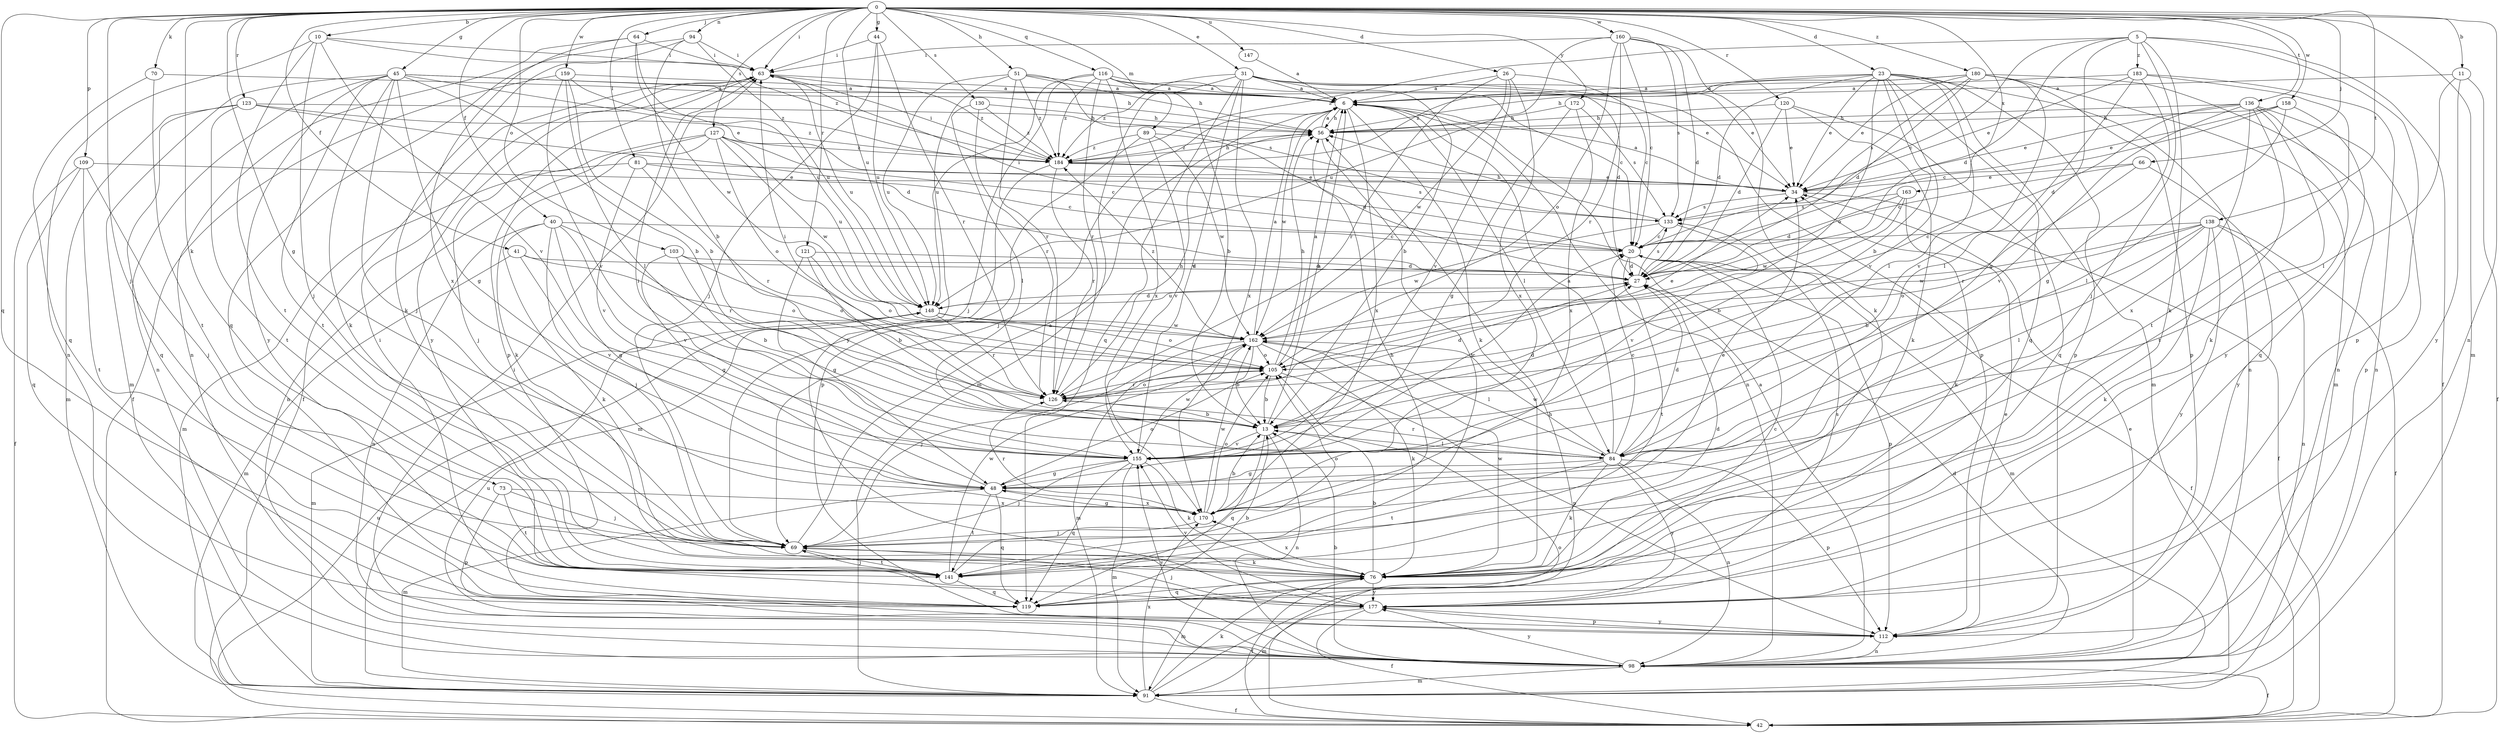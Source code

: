 strict digraph  {
0;
5;
6;
10;
11;
13;
20;
23;
26;
27;
31;
34;
40;
41;
42;
44;
45;
48;
51;
56;
63;
64;
66;
69;
70;
73;
76;
81;
84;
89;
91;
94;
98;
103;
105;
109;
112;
116;
119;
120;
121;
123;
126;
127;
130;
133;
136;
138;
141;
147;
148;
155;
158;
159;
160;
162;
163;
170;
172;
177;
180;
183;
184;
0 -> 10  [label=b];
0 -> 11  [label=b];
0 -> 23  [label=d];
0 -> 26  [label=d];
0 -> 31  [label=e];
0 -> 40  [label=f];
0 -> 41  [label=f];
0 -> 44  [label=g];
0 -> 45  [label=g];
0 -> 48  [label=g];
0 -> 51  [label=h];
0 -> 63  [label=i];
0 -> 64  [label=j];
0 -> 66  [label=j];
0 -> 69  [label=j];
0 -> 70  [label=k];
0 -> 73  [label=k];
0 -> 81  [label=l];
0 -> 89  [label=m];
0 -> 91  [label=m];
0 -> 94  [label=n];
0 -> 98  [label=n];
0 -> 103  [label=o];
0 -> 109  [label=p];
0 -> 116  [label=q];
0 -> 119  [label=q];
0 -> 120  [label=r];
0 -> 121  [label=r];
0 -> 123  [label=r];
0 -> 127  [label=s];
0 -> 130  [label=s];
0 -> 136  [label=t];
0 -> 138  [label=t];
0 -> 147  [label=u];
0 -> 148  [label=u];
0 -> 158  [label=w];
0 -> 159  [label=w];
0 -> 160  [label=w];
0 -> 163  [label=x];
0 -> 172  [label=y];
0 -> 180  [label=z];
5 -> 20  [label=c];
5 -> 27  [label=d];
5 -> 42  [label=f];
5 -> 48  [label=g];
5 -> 69  [label=j];
5 -> 76  [label=k];
5 -> 112  [label=p];
5 -> 183  [label=z];
5 -> 184  [label=z];
6 -> 56  [label=h];
6 -> 69  [label=j];
6 -> 76  [label=k];
6 -> 84  [label=l];
6 -> 98  [label=n];
6 -> 162  [label=w];
6 -> 170  [label=x];
10 -> 63  [label=i];
10 -> 69  [label=j];
10 -> 98  [label=n];
10 -> 141  [label=t];
10 -> 155  [label=v];
10 -> 184  [label=z];
11 -> 6  [label=a];
11 -> 42  [label=f];
11 -> 84  [label=l];
11 -> 177  [label=y];
13 -> 6  [label=a];
13 -> 27  [label=d];
13 -> 84  [label=l];
13 -> 98  [label=n];
13 -> 119  [label=q];
13 -> 155  [label=v];
20 -> 27  [label=d];
20 -> 42  [label=f];
20 -> 63  [label=i];
20 -> 91  [label=m];
20 -> 112  [label=p];
20 -> 141  [label=t];
23 -> 6  [label=a];
23 -> 13  [label=b];
23 -> 27  [label=d];
23 -> 34  [label=e];
23 -> 84  [label=l];
23 -> 91  [label=m];
23 -> 98  [label=n];
23 -> 105  [label=o];
23 -> 112  [label=p];
23 -> 119  [label=q];
23 -> 155  [label=v];
23 -> 184  [label=z];
26 -> 6  [label=a];
26 -> 20  [label=c];
26 -> 126  [label=r];
26 -> 155  [label=v];
26 -> 162  [label=w];
26 -> 170  [label=x];
27 -> 133  [label=s];
27 -> 148  [label=u];
31 -> 6  [label=a];
31 -> 13  [label=b];
31 -> 27  [label=d];
31 -> 34  [label=e];
31 -> 91  [label=m];
31 -> 112  [label=p];
31 -> 119  [label=q];
31 -> 155  [label=v];
31 -> 170  [label=x];
31 -> 184  [label=z];
34 -> 6  [label=a];
34 -> 42  [label=f];
34 -> 133  [label=s];
40 -> 20  [label=c];
40 -> 48  [label=g];
40 -> 69  [label=j];
40 -> 76  [label=k];
40 -> 98  [label=n];
40 -> 126  [label=r];
40 -> 155  [label=v];
41 -> 27  [label=d];
41 -> 91  [label=m];
41 -> 105  [label=o];
41 -> 155  [label=v];
42 -> 105  [label=o];
42 -> 148  [label=u];
44 -> 63  [label=i];
44 -> 69  [label=j];
44 -> 126  [label=r];
44 -> 148  [label=u];
45 -> 6  [label=a];
45 -> 13  [label=b];
45 -> 34  [label=e];
45 -> 48  [label=g];
45 -> 56  [label=h];
45 -> 69  [label=j];
45 -> 76  [label=k];
45 -> 91  [label=m];
45 -> 98  [label=n];
45 -> 141  [label=t];
45 -> 177  [label=y];
48 -> 63  [label=i];
48 -> 91  [label=m];
48 -> 105  [label=o];
48 -> 119  [label=q];
48 -> 141  [label=t];
48 -> 170  [label=x];
51 -> 6  [label=a];
51 -> 56  [label=h];
51 -> 126  [label=r];
51 -> 133  [label=s];
51 -> 148  [label=u];
51 -> 177  [label=y];
51 -> 184  [label=z];
56 -> 6  [label=a];
56 -> 141  [label=t];
56 -> 184  [label=z];
63 -> 6  [label=a];
63 -> 42  [label=f];
63 -> 112  [label=p];
63 -> 148  [label=u];
63 -> 177  [label=y];
63 -> 184  [label=z];
64 -> 63  [label=i];
64 -> 98  [label=n];
64 -> 148  [label=u];
64 -> 162  [label=w];
64 -> 170  [label=x];
66 -> 20  [label=c];
66 -> 34  [label=e];
66 -> 126  [label=r];
66 -> 177  [label=y];
69 -> 6  [label=a];
69 -> 76  [label=k];
69 -> 105  [label=o];
69 -> 141  [label=t];
70 -> 6  [label=a];
70 -> 119  [label=q];
70 -> 141  [label=t];
73 -> 69  [label=j];
73 -> 112  [label=p];
73 -> 141  [label=t];
73 -> 170  [label=x];
76 -> 13  [label=b];
76 -> 27  [label=d];
76 -> 42  [label=f];
76 -> 91  [label=m];
76 -> 119  [label=q];
76 -> 162  [label=w];
76 -> 170  [label=x];
76 -> 177  [label=y];
81 -> 20  [label=c];
81 -> 34  [label=e];
81 -> 91  [label=m];
81 -> 126  [label=r];
81 -> 155  [label=v];
84 -> 6  [label=a];
84 -> 20  [label=c];
84 -> 27  [label=d];
84 -> 48  [label=g];
84 -> 76  [label=k];
84 -> 98  [label=n];
84 -> 112  [label=p];
84 -> 126  [label=r];
84 -> 141  [label=t];
84 -> 162  [label=w];
84 -> 177  [label=y];
89 -> 27  [label=d];
89 -> 112  [label=p];
89 -> 155  [label=v];
89 -> 162  [label=w];
89 -> 184  [label=z];
91 -> 42  [label=f];
91 -> 56  [label=h];
91 -> 76  [label=k];
91 -> 170  [label=x];
94 -> 13  [label=b];
94 -> 63  [label=i];
94 -> 76  [label=k];
94 -> 119  [label=q];
94 -> 148  [label=u];
98 -> 6  [label=a];
98 -> 13  [label=b];
98 -> 27  [label=d];
98 -> 34  [label=e];
98 -> 42  [label=f];
98 -> 63  [label=i];
98 -> 91  [label=m];
98 -> 148  [label=u];
98 -> 155  [label=v];
98 -> 177  [label=y];
103 -> 13  [label=b];
103 -> 27  [label=d];
103 -> 48  [label=g];
103 -> 105  [label=o];
105 -> 6  [label=a];
105 -> 13  [label=b];
105 -> 34  [label=e];
105 -> 56  [label=h];
105 -> 112  [label=p];
105 -> 126  [label=r];
109 -> 34  [label=e];
109 -> 42  [label=f];
109 -> 69  [label=j];
109 -> 119  [label=q];
109 -> 141  [label=t];
112 -> 34  [label=e];
112 -> 98  [label=n];
112 -> 177  [label=y];
116 -> 6  [label=a];
116 -> 13  [label=b];
116 -> 20  [label=c];
116 -> 34  [label=e];
116 -> 69  [label=j];
116 -> 126  [label=r];
116 -> 148  [label=u];
116 -> 170  [label=x];
116 -> 184  [label=z];
119 -> 13  [label=b];
119 -> 20  [label=c];
119 -> 63  [label=i];
120 -> 27  [label=d];
120 -> 34  [label=e];
120 -> 56  [label=h];
120 -> 76  [label=k];
120 -> 119  [label=q];
121 -> 13  [label=b];
121 -> 27  [label=d];
121 -> 48  [label=g];
121 -> 105  [label=o];
123 -> 27  [label=d];
123 -> 56  [label=h];
123 -> 91  [label=m];
123 -> 119  [label=q];
123 -> 141  [label=t];
123 -> 184  [label=z];
126 -> 13  [label=b];
126 -> 27  [label=d];
126 -> 56  [label=h];
126 -> 63  [label=i];
126 -> 105  [label=o];
127 -> 20  [label=c];
127 -> 69  [label=j];
127 -> 76  [label=k];
127 -> 98  [label=n];
127 -> 105  [label=o];
127 -> 148  [label=u];
127 -> 162  [label=w];
127 -> 184  [label=z];
130 -> 56  [label=h];
130 -> 84  [label=l];
130 -> 126  [label=r];
130 -> 184  [label=z];
133 -> 20  [label=c];
133 -> 56  [label=h];
133 -> 155  [label=v];
133 -> 162  [label=w];
136 -> 27  [label=d];
136 -> 34  [label=e];
136 -> 56  [label=h];
136 -> 76  [label=k];
136 -> 112  [label=p];
136 -> 141  [label=t];
136 -> 155  [label=v];
136 -> 170  [label=x];
136 -> 177  [label=y];
138 -> 13  [label=b];
138 -> 20  [label=c];
138 -> 42  [label=f];
138 -> 76  [label=k];
138 -> 84  [label=l];
138 -> 98  [label=n];
138 -> 105  [label=o];
138 -> 162  [label=w];
138 -> 177  [label=y];
141 -> 56  [label=h];
141 -> 69  [label=j];
141 -> 119  [label=q];
141 -> 162  [label=w];
147 -> 6  [label=a];
148 -> 27  [label=d];
148 -> 91  [label=m];
148 -> 105  [label=o];
148 -> 126  [label=r];
148 -> 162  [label=w];
155 -> 20  [label=c];
155 -> 48  [label=g];
155 -> 69  [label=j];
155 -> 76  [label=k];
155 -> 91  [label=m];
155 -> 119  [label=q];
155 -> 162  [label=w];
158 -> 20  [label=c];
158 -> 34  [label=e];
158 -> 56  [label=h];
158 -> 84  [label=l];
158 -> 119  [label=q];
159 -> 6  [label=a];
159 -> 13  [label=b];
159 -> 42  [label=f];
159 -> 84  [label=l];
159 -> 155  [label=v];
159 -> 184  [label=z];
160 -> 20  [label=c];
160 -> 27  [label=d];
160 -> 63  [label=i];
160 -> 76  [label=k];
160 -> 105  [label=o];
160 -> 126  [label=r];
160 -> 133  [label=s];
160 -> 148  [label=u];
162 -> 6  [label=a];
162 -> 13  [label=b];
162 -> 69  [label=j];
162 -> 76  [label=k];
162 -> 84  [label=l];
162 -> 91  [label=m];
162 -> 105  [label=o];
162 -> 184  [label=z];
163 -> 13  [label=b];
163 -> 27  [label=d];
163 -> 76  [label=k];
163 -> 133  [label=s];
163 -> 162  [label=w];
170 -> 13  [label=b];
170 -> 34  [label=e];
170 -> 48  [label=g];
170 -> 69  [label=j];
170 -> 105  [label=o];
170 -> 126  [label=r];
170 -> 162  [label=w];
172 -> 48  [label=g];
172 -> 56  [label=h];
172 -> 133  [label=s];
172 -> 170  [label=x];
177 -> 42  [label=f];
177 -> 69  [label=j];
177 -> 91  [label=m];
177 -> 112  [label=p];
177 -> 133  [label=s];
177 -> 155  [label=v];
180 -> 6  [label=a];
180 -> 27  [label=d];
180 -> 34  [label=e];
180 -> 56  [label=h];
180 -> 91  [label=m];
180 -> 98  [label=n];
180 -> 112  [label=p];
180 -> 133  [label=s];
180 -> 155  [label=v];
183 -> 6  [label=a];
183 -> 34  [label=e];
183 -> 48  [label=g];
183 -> 84  [label=l];
183 -> 98  [label=n];
183 -> 141  [label=t];
184 -> 34  [label=e];
184 -> 56  [label=h];
184 -> 63  [label=i];
184 -> 91  [label=m];
184 -> 126  [label=r];
184 -> 133  [label=s];
}

